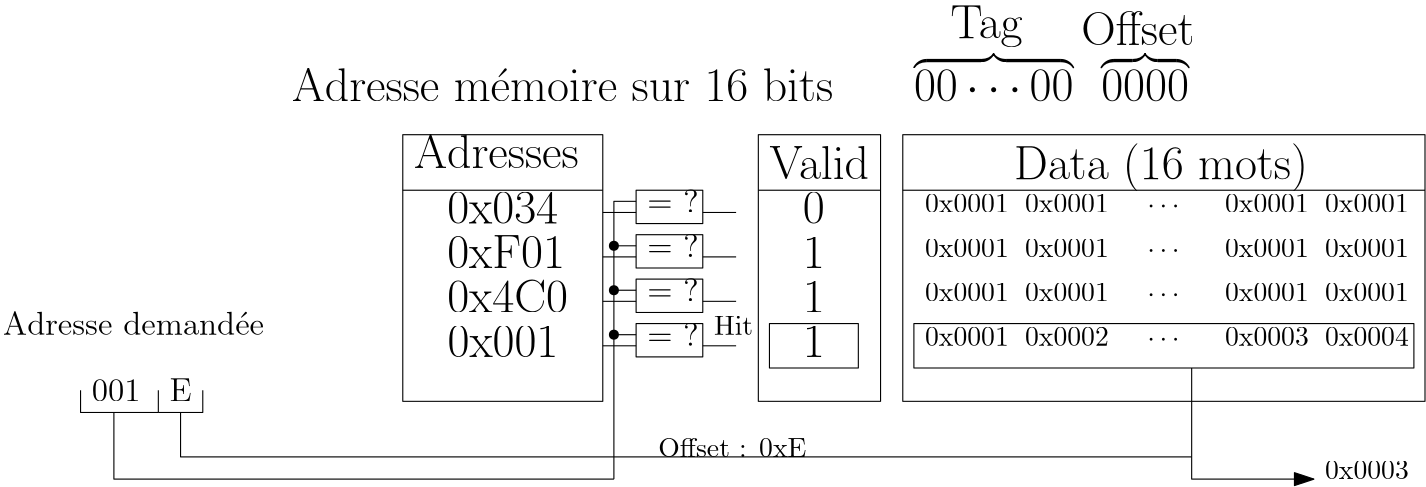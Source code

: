 <?xml version="1.0"?>
<!DOCTYPE ipe SYSTEM "ipe.dtd">
<ipe version="70107" creator="Ipe 7.1.8">
<info created="D:20150829214549" modified="D:20150829235235"/>
<ipestyle name="basic">
<symbol name="arrow/arc(spx)">
<path stroke="sym-stroke" fill="sym-stroke" pen="sym-pen">
0 0 m
-1 0.333 l
-1 -0.333 l
h
</path>
</symbol>
<symbol name="arrow/farc(spx)">
<path stroke="sym-stroke" fill="white" pen="sym-pen">
0 0 m
-1 0.333 l
-1 -0.333 l
h
</path>
</symbol>
<symbol name="arrow/ptarc(spx)">
<path stroke="sym-stroke" fill="sym-stroke" pen="sym-pen">
0 0 m
-1 0.333 l
-0.8 0 l
-1 -0.333 l
h
</path>
</symbol>
<symbol name="arrow/fptarc(spx)">
<path stroke="sym-stroke" fill="white" pen="sym-pen">
0 0 m
-1 0.333 l
-0.8 0 l
-1 -0.333 l
h
</path>
</symbol>
<symbol name="mark/circle(sx)" transformations="translations">
<path fill="sym-stroke">
0.6 0 0 0.6 0 0 e
0.4 0 0 0.4 0 0 e
</path>
</symbol>
<symbol name="mark/disk(sx)" transformations="translations">
<path fill="sym-stroke">
0.6 0 0 0.6 0 0 e
</path>
</symbol>
<symbol name="mark/fdisk(sfx)" transformations="translations">
<group>
<path fill="sym-fill">
0.5 0 0 0.5 0 0 e
</path>
<path fill="sym-stroke" fillrule="eofill">
0.6 0 0 0.6 0 0 e
0.4 0 0 0.4 0 0 e
</path>
</group>
</symbol>
<symbol name="mark/box(sx)" transformations="translations">
<path fill="sym-stroke" fillrule="eofill">
-0.6 -0.6 m
0.6 -0.6 l
0.6 0.6 l
-0.6 0.6 l
h
-0.4 -0.4 m
0.4 -0.4 l
0.4 0.4 l
-0.4 0.4 l
h
</path>
</symbol>
<symbol name="mark/square(sx)" transformations="translations">
<path fill="sym-stroke">
-0.6 -0.6 m
0.6 -0.6 l
0.6 0.6 l
-0.6 0.6 l
h
</path>
</symbol>
<symbol name="mark/fsquare(sfx)" transformations="translations">
<group>
<path fill="sym-fill">
-0.5 -0.5 m
0.5 -0.5 l
0.5 0.5 l
-0.5 0.5 l
h
</path>
<path fill="sym-stroke" fillrule="eofill">
-0.6 -0.6 m
0.6 -0.6 l
0.6 0.6 l
-0.6 0.6 l
h
-0.4 -0.4 m
0.4 -0.4 l
0.4 0.4 l
-0.4 0.4 l
h
</path>
</group>
</symbol>
<symbol name="mark/cross(sx)" transformations="translations">
<group>
<path fill="sym-stroke">
-0.43 -0.57 m
0.57 0.43 l
0.43 0.57 l
-0.57 -0.43 l
h
</path>
<path fill="sym-stroke">
-0.43 0.57 m
0.57 -0.43 l
0.43 -0.57 l
-0.57 0.43 l
h
</path>
</group>
</symbol>
<symbol name="arrow/fnormal(spx)">
<path stroke="sym-stroke" fill="white" pen="sym-pen">
0 0 m
-1 0.333 l
-1 -0.333 l
h
</path>
</symbol>
<symbol name="arrow/pointed(spx)">
<path stroke="sym-stroke" fill="sym-stroke" pen="sym-pen">
0 0 m
-1 0.333 l
-0.8 0 l
-1 -0.333 l
h
</path>
</symbol>
<symbol name="arrow/fpointed(spx)">
<path stroke="sym-stroke" fill="white" pen="sym-pen">
0 0 m
-1 0.333 l
-0.8 0 l
-1 -0.333 l
h
</path>
</symbol>
<symbol name="arrow/linear(spx)">
<path stroke="sym-stroke" pen="sym-pen">
-1 0.333 m
0 0 l
-1 -0.333 l
</path>
</symbol>
<symbol name="arrow/fdouble(spx)">
<path stroke="sym-stroke" fill="white" pen="sym-pen">
0 0 m
-1 0.333 l
-1 -0.333 l
h
-1 0 m
-2 0.333 l
-2 -0.333 l
h
</path>
</symbol>
<symbol name="arrow/double(spx)">
<path stroke="sym-stroke" fill="sym-stroke" pen="sym-pen">
0 0 m
-1 0.333 l
-1 -0.333 l
h
-1 0 m
-2 0.333 l
-2 -0.333 l
h
</path>
</symbol>
<pen name="heavier" value="0.8"/>
<pen name="fat" value="1.2"/>
<pen name="ultrafat" value="2"/>
<symbolsize name="large" value="5"/>
<symbolsize name="small" value="2"/>
<symbolsize name="tiny" value="1.1"/>
<arrowsize name="large" value="10"/>
<arrowsize name="small" value="5"/>
<arrowsize name="tiny" value="3"/>
<color name="red" value="1 0 0"/>
<color name="green" value="0 1 0"/>
<color name="blue" value="0 0 1"/>
<color name="yellow" value="1 1 0"/>
<color name="orange" value="1 0.647 0"/>
<color name="gold" value="1 0.843 0"/>
<color name="purple" value="0.627 0.125 0.941"/>
<color name="gray" value="0.745"/>
<color name="brown" value="0.647 0.165 0.165"/>
<color name="navy" value="0 0 0.502"/>
<color name="pink" value="1 0.753 0.796"/>
<color name="seagreen" value="0.18 0.545 0.341"/>
<color name="turquoise" value="0.251 0.878 0.816"/>
<color name="violet" value="0.933 0.51 0.933"/>
<color name="darkblue" value="0 0 0.545"/>
<color name="darkcyan" value="0 0.545 0.545"/>
<color name="darkgray" value="0.663"/>
<color name="darkgreen" value="0 0.392 0"/>
<color name="darkmagenta" value="0.545 0 0.545"/>
<color name="darkorange" value="1 0.549 0"/>
<color name="darkred" value="0.545 0 0"/>
<color name="lightblue" value="0.678 0.847 0.902"/>
<color name="lightcyan" value="0.878 1 1"/>
<color name="lightgray" value="0.827"/>
<color name="lightgreen" value="0.565 0.933 0.565"/>
<color name="lightyellow" value="1 1 0.878"/>
<dashstyle name="dashed" value="[4] 0"/>
<dashstyle name="dotted" value="[1 3] 0"/>
<dashstyle name="dash dotted" value="[4 2 1 2] 0"/>
<dashstyle name="dash dot dotted" value="[4 2 1 2 1 2] 0"/>
<textsize name="large" value="\large"/>
<textsize name="Large" value="\Large"/>
<textsize name="LARGE" value="\LARGE"/>
<textsize name="huge" value="\huge"/>
<textsize name="Huge" value="\Huge"/>
<textsize name="small" value="\small"/>
<textsize name="footnote" value="\footnotesize"/>
<textsize name="tiny" value="\tiny"/>
<textstyle name="center" begin="\begin{center}" end="\end{center}"/>
<textstyle name="itemize" begin="\begin{itemize}" end="\end{itemize}"/>
<textstyle name="item" begin="\begin{itemize}\item{}" end="\end{itemize}"/>
<gridsize name="4 pts" value="4"/>
<gridsize name="8 pts (~3 mm)" value="8"/>
<gridsize name="16 pts (~6 mm)" value="16"/>
<gridsize name="32 pts (~12 mm)" value="32"/>
<gridsize name="10 pts (~3.5 mm)" value="10"/>
<gridsize name="20 pts (~7 mm)" value="20"/>
<gridsize name="14 pts (~5 mm)" value="14"/>
<gridsize name="28 pts (~10 mm)" value="28"/>
<gridsize name="56 pts (~20 mm)" value="56"/>
<anglesize name="90 deg" value="90"/>
<anglesize name="60 deg" value="60"/>
<anglesize name="45 deg" value="45"/>
<anglesize name="30 deg" value="30"/>
<anglesize name="22.5 deg" value="22.5"/>
<tiling name="falling" angle="-60" step="4" width="1"/>
<tiling name="rising" angle="30" step="4" width="1"/>
</ipestyle>
<ipestyle name="bigpaper">
<layout paper="10000 6000" origin="0 0" frame="10000 6000"/>
<titlestyle pos="10 10" size="LARGE" color="title"  valign="baseline"/>
</ipestyle>
<page>
<layer name="alpha"/>
<view layers="alpha" active="alpha"/>
<text layer="alpha" matrix="1 0 0 1 240 156" transformations="translations" pos="192 304" stroke="black" type="label" width="35.872" height="11.955" depth="0" valign="baseline" size="LARGE">Valid</text>
<text matrix="1 0 0 1 328 156" transformations="translations" pos="192 304" stroke="black" type="label" width="105.899" height="12.896" depth="4.29" valign="baseline" size="LARGE">Data (16 mots)</text>
<text matrix="1 0 0 1 192 160" transformations="translations" pos="112 304" stroke="black" type="label" width="59.378" height="11.955" depth="0" valign="baseline" size="LARGE">Adresses</text>
<text matrix="1 0 0 1 148 104" transformations="translations" pos="112 384" stroke="black" type="label" width="195.089" height="11.955" depth="0" valign="baseline" size="LARGE">Adresse m{\&apos;e}moire sur 16 bits</text>
<text matrix="1 0 0 1 180 136" transformations="translations" pos="304 352" stroke="black" type="label" width="106.187" height="35.484" depth="0" valign="baseline" size="LARGE">$\overbrace{00\cdots00}^{\mbox{Tag  }} \overbrace{0000}^{\mbox{Offset }}$</text>
<text matrix="1 0 0 1 192 152" transformations="translations" pos="124 276" stroke="black" type="label" width="42.396" height="11.761" depth="0" valign="baseline" size="LARGE">0xF01</text>
<text matrix="1 0 0 1 192 168" transformations="translations" pos="124 276" stroke="black" type="label" width="39.926" height="11.097" depth="0" valign="baseline" size="LARGE">0x034</text>
<text matrix="1 0 0 1 192 136" transformations="translations" pos="124 276" stroke="black" type="label" width="43.524" height="11.761" depth="0" valign="baseline" size="LARGE">0x4C0</text>
<text matrix="1 0 0 1 256 160" transformations="translations" pos="188 284" stroke="black" type="label" width="7.895" height="11.097" depth="0" valign="baseline" size="LARGE">0</text>
<text matrix="1 0 0 1 256 160" transformations="translations" pos="188 268" stroke="black" type="label" width="7.895" height="11.097" depth="0" valign="baseline" size="LARGE">1</text>
<text matrix="1 0 0 1 256 144" transformations="translations" pos="188 268" stroke="black" type="label" width="7.895" height="11.097" depth="0" valign="baseline" size="LARGE">1</text>
<text matrix="1 0 0 1 216 164" transformations="translations" pos="272 284" stroke="black" type="label" width="30.165" height="6.42" depth="0" valign="baseline">0x0001</text>
<text matrix="1 0 0 1 256 128" transformations="translations" pos="188 268" stroke="black" type="label" width="7.895" height="11.097" depth="0" valign="baseline" size="LARGE">1</text>
<text transformations="translations" pos="156 404" stroke="black" type="label" width="94.099" height="8.302" depth="0" valign="baseline" size="large">Adresse demand{\&apos;e}e</text>
<text matrix="1 0 0 1 40 8" transformations="translations" pos="148 372" stroke="black" type="label" width="17.559" height="7.704" depth="0" valign="baseline" size="large">001</text>
<text matrix="1 0 0 1 8 4" transformations="translations" pos="208 376" stroke="black" type="label" width="7.965" height="8.169" depth="0" valign="baseline" size="large">E</text>
<path stroke="black">
184 384 m
184 376 l
212 376 l
212 384 l
</path>
<path stroke="black">
212 376 m
228 376 l
228 384 l
</path>
<path matrix="1 0 0 1 -40 32" stroke="black">
472 376 m
472 360 l
504 360 l
504 376 l
h
</path>
<path stroke="black">
196 376 m
196 352 l
376 352 l
</path>
<text matrix="0.999848 0.0174524 -0.0174524 0.999848 196.933 117.81" transformations="translations" pos="124 276" stroke="black" type="label" width="39.926" height="11.097" depth="0" valign="baseline" size="LARGE">0x001</text>
<text matrix="1 0 0 1 252 164" transformations="translations" pos="272 284" stroke="black" type="label" width="30.165" height="6.42" depth="0" valign="baseline">0x0001</text>
<text matrix="1 0 0 1 216 148" transformations="translations" pos="272 284" stroke="black" type="label" width="30.165" height="6.42" depth="0" valign="baseline">0x0001</text>
<text matrix="1 0 0 1 252 148" transformations="translations" pos="272 284" stroke="black" type="label" width="30.165" height="6.42" depth="0" valign="baseline">0x0001</text>
<text matrix="1 0 0 1 216 132" transformations="translations" pos="272 284" stroke="black" type="label" width="30.165" height="6.42" depth="0" valign="baseline">0x0001</text>
<text matrix="1 0 0 1 252 132" transformations="translations" pos="272 284" stroke="black" type="label" width="30.165" height="6.42" depth="0" valign="baseline">0x0001</text>
<text matrix="1 0 0 1 216 116" transformations="translations" pos="272 284" stroke="black" type="label" width="30.165" height="6.42" depth="0" valign="baseline">0x0001</text>
<text matrix="1 0 0 1 252 116" transformations="translations" pos="272 284" stroke="black" type="label" width="30.165" height="6.42" depth="0" valign="baseline">0x0002</text>
<path stroke="black">
220 376 m
220 360 l
584 360 l
</path>
<text matrix="1 0 0 1 132 -12" transformations="translations" pos="260 372" stroke="black" type="label" width="53.328" height="6.918" depth="0" valign="baseline">Offset : 0xE</text>
<path stroke="black" arrow="normal/normal">
584 392 m
584 352 l
628 352 l
</path>
<text matrix="1 0 0 1 -160 40" transformations="translations" pos="792 312" stroke="black" type="label" width="30.165" height="6.42" depth="0" valign="baseline">0x0003</text>
<path matrix="1 0 0 1 -72 12" stroke="black">
372 464 m
372 368 l
444 368 l
444 464 l
h
</path>
<path matrix="1 0 0 1 -72 12" stroke="black">
372 444 m
444 444 l
</path>
<path stroke="black">
384 456 m
384 444 l
408 444 l
408 456 l
h
</path>
<text matrix="1 0 0 1 -184 164" transformations="translations" pos="572 284" stroke="black" type="label" width="18.534" height="8.302" depth="0" valign="baseline" size="large">= ?</text>
<path matrix="1 0 0 1 0 -16" stroke="black">
384 456 m
384 444 l
408 444 l
408 456 l
h
</path>
<text matrix="1 0 0 1 -184 148" transformations="translations" pos="572 284" stroke="black" type="label" width="18.534" height="8.302" depth="0" valign="baseline" size="large">= ?</text>
<path matrix="1 0 0 1 0 -32" stroke="black">
384 456 m
384 444 l
408 444 l
408 456 l
h
</path>
<text matrix="1 0 0 1 -184 132" transformations="translations" pos="572 284" stroke="black" type="label" width="18.534" height="8.302" depth="0" valign="baseline" size="large">= ?</text>
<path matrix="1 0 0 1 0 -48" stroke="black">
384 456 m
384 444 l
408 444 l
408 456 l
h
</path>
<text matrix="1 0 0 1 -184 116" transformations="translations" pos="572 284" stroke="black" type="label" width="18.534" height="8.302" depth="0" valign="baseline" size="large">= ?</text>
<path stroke="black">
372 448 m
384 448 l
</path>
<path stroke="black">
372 432 m
384 432 l
</path>
<path stroke="black">
372 416 m
384 416 l
</path>
<path stroke="black">
372 400 m
384 400 l
</path>
<path stroke="black">
376 352 m
376 452 l
384 452 l
</path>
<path stroke="black">
384 436 m
376 436 l
</path>
<path stroke="black">
384 420 m
376 420 l
</path>
<path stroke="black">
384 404 m
376 404 l
</path>
<use name="mark/disk(sx)" pos="376 436" size="normal" stroke="black"/>
<use name="mark/disk(sx)" pos="376 420" size="normal" stroke="black"/>
<use name="mark/disk(sx)" pos="376 404" size="normal" stroke="black"/>
<path stroke="black">
428 476 m
428 380 l
472 380 l
472 476 l
h
</path>
<path stroke="black">
428 456 m
472 456 l
</path>
<text matrix="1 0 0 1 324 164" transformations="translations" pos="272 284" stroke="black" type="label" width="30.165" height="6.42" depth="0" valign="baseline">0x0001</text>
<text matrix="1 0 0 1 360 164" transformations="translations" pos="272 284" stroke="black" type="label" width="30.165" height="6.42" depth="0" valign="baseline">0x0001</text>
<text matrix="1 0 0 1 324 148" transformations="translations" pos="272 284" stroke="black" type="label" width="30.165" height="6.42" depth="0" valign="baseline">0x0001</text>
<text matrix="1 0 0 1 360 148" transformations="translations" pos="272 284" stroke="black" type="label" width="30.165" height="6.42" depth="0" valign="baseline">0x0001</text>
<text matrix="1 0 0 1 324 132" transformations="translations" pos="272 284" stroke="black" type="label" width="30.165" height="6.42" depth="0" valign="baseline">0x0001</text>
<text matrix="1 0 0 1 360 132" transformations="translations" pos="272 284" stroke="black" type="label" width="30.165" height="6.42" depth="0" valign="baseline">0x0001</text>
<text matrix="1 0 0 1 324 116" transformations="translations" pos="272 284" stroke="black" type="label" width="30.165" height="6.42" depth="0" valign="baseline">0x0003</text>
<text matrix="1 0 0 1 360 116" transformations="translations" pos="272 284" stroke="black" type="label" width="30.165" height="6.42" depth="0" valign="baseline">0x0004</text>
<text matrix="1 0 0 1 296 164" transformations="translations" pos="272 284" stroke="black" type="label" width="11.623" height="4.428" depth="0" valign="baseline">$\cdots$</text>
<text matrix="1 0 0 1 296 148" transformations="translations" pos="272 284" stroke="black" type="label" width="11.623" height="4.428" depth="0" valign="baseline">$\cdots$</text>
<text matrix="1 0 0 1 296 132" transformations="translations" pos="272 284" stroke="black" type="label" width="11.623" height="4.428" depth="0" valign="baseline">$\cdots$</text>
<text matrix="1 0 0 1 296 116" transformations="translations" pos="272 284" stroke="black" type="label" width="11.623" height="4.428" depth="0" valign="baseline">$\cdots$</text>
<path stroke="black">
480 476 m
480 380 l
668 380 l
668 476 l
h
</path>
<path stroke="black">
480 456 m
668 456 l
</path>
<path stroke="black">
484 408 m
484 392 l
664 392 l
664 408 l
h
</path>
<path stroke="black">
408 448 m
420 448 l
</path>
<path stroke="black">
408 432 m
420 432 l
</path>
<path stroke="black">
408 416 m
420 416 l
</path>
<path stroke="black">
408 400 m
420 400 l
</path>
<text transformations="translations" pos="412 404" stroke="black" type="label" width="14.114" height="6.808" depth="0" valign="baseline">Hit</text>
</page>
</ipe>
